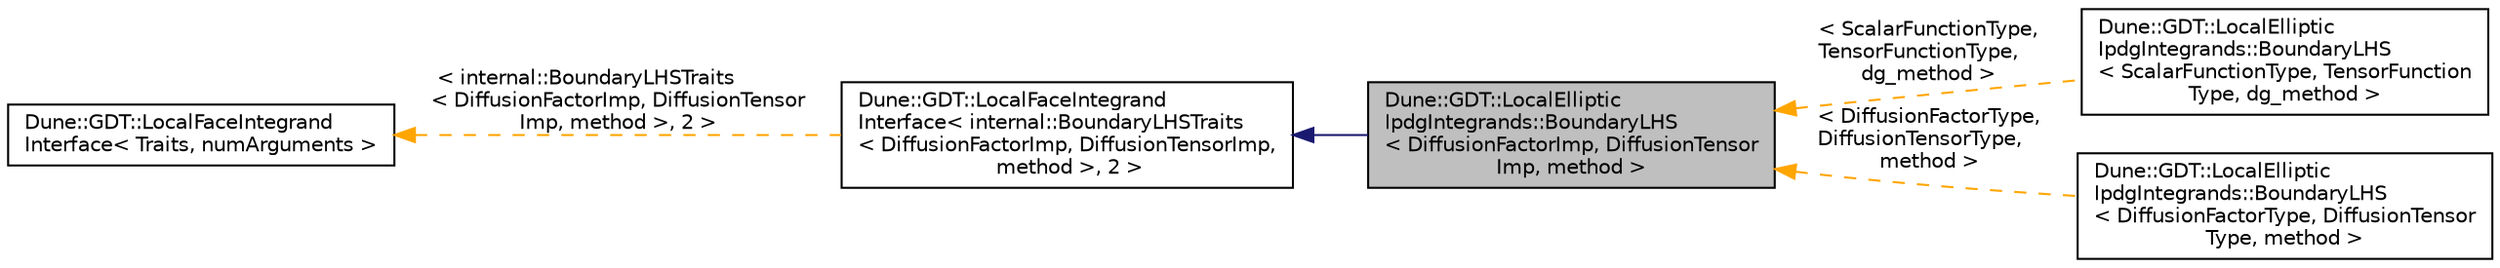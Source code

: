 digraph "Dune::GDT::LocalEllipticIpdgIntegrands::BoundaryLHS&lt; DiffusionFactorImp, DiffusionTensorImp, method &gt;"
{
  edge [fontname="Helvetica",fontsize="10",labelfontname="Helvetica",labelfontsize="10"];
  node [fontname="Helvetica",fontsize="10",shape=record];
  rankdir="LR";
  Node0 [label="Dune::GDT::LocalElliptic\lIpdgIntegrands::BoundaryLHS\l\< DiffusionFactorImp, DiffusionTensor\lImp, method \>",height=0.2,width=0.4,color="black", fillcolor="grey75", style="filled", fontcolor="black"];
  Node1 -> Node0 [dir="back",color="midnightblue",fontsize="10",style="solid",fontname="Helvetica"];
  Node1 [label="Dune::GDT::LocalFaceIntegrand\lInterface\< internal::BoundaryLHSTraits\l\< DiffusionFactorImp, DiffusionTensorImp,\l method \>, 2 \>",height=0.2,width=0.4,color="black", fillcolor="white", style="filled",URL="$a01544.html"];
  Node2 -> Node1 [dir="back",color="orange",fontsize="10",style="dashed",label=" \< internal::BoundaryLHSTraits\l\< DiffusionFactorImp, DiffusionTensor\lImp, method \>, 2 \>" ,fontname="Helvetica"];
  Node2 [label="Dune::GDT::LocalFaceIntegrand\lInterface\< Traits, numArguments \>",height=0.2,width=0.4,color="black", fillcolor="white", style="filled",URL="$a01544.html",tooltip="Interface for local evaluations that depend on an intersection. "];
  Node0 -> Node3 [dir="back",color="orange",fontsize="10",style="dashed",label=" \< ScalarFunctionType,\l TensorFunctionType,\l dg_method \>" ,fontname="Helvetica"];
  Node3 [label="Dune::GDT::LocalElliptic\lIpdgIntegrands::BoundaryLHS\l\< ScalarFunctionType, TensorFunction\lType, dg_method \>",height=0.2,width=0.4,color="black", fillcolor="white", style="filled",URL="$a01364.html"];
  Node0 -> Node4 [dir="back",color="orange",fontsize="10",style="dashed",label=" \< DiffusionFactorType,\l DiffusionTensorType,\l method \>" ,fontname="Helvetica"];
  Node4 [label="Dune::GDT::LocalElliptic\lIpdgIntegrands::BoundaryLHS\l\< DiffusionFactorType, DiffusionTensor\lType, method \>",height=0.2,width=0.4,color="black", fillcolor="white", style="filled",URL="$a01364.html"];
}
